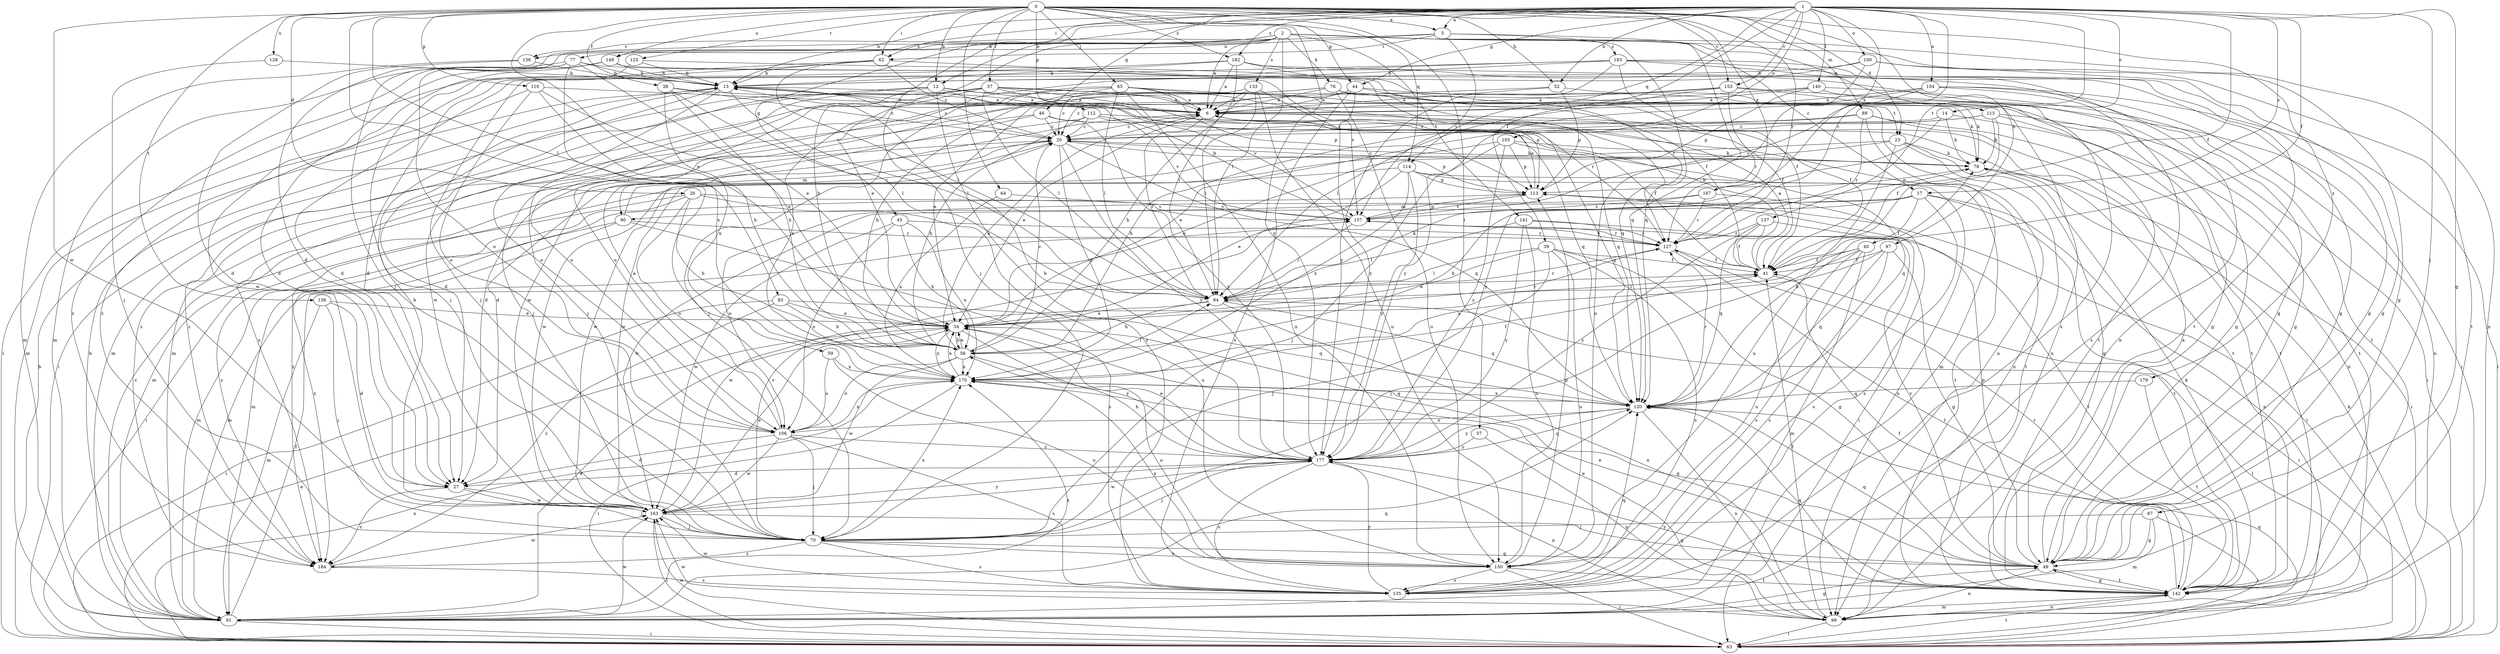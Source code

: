 strict digraph  {
0;
1;
2;
3;
6;
12;
13;
14;
17;
20;
23;
26;
27;
34;
37;
38;
39;
40;
41;
44;
45;
46;
49;
52;
56;
57;
59;
62;
63;
64;
65;
67;
70;
76;
77;
78;
83;
84;
89;
90;
91;
97;
99;
100;
104;
105;
106;
110;
112;
113;
114;
115;
120;
125;
127;
128;
133;
135;
136;
137;
140;
141;
142;
149;
150;
153;
156;
157;
163;
167;
170;
177;
178;
182;
183;
184;
0 -> 3  [label=a];
0 -> 12  [label=b];
0 -> 23  [label=d];
0 -> 26  [label=d];
0 -> 34  [label=e];
0 -> 37  [label=f];
0 -> 38  [label=f];
0 -> 44  [label=g];
0 -> 52  [label=h];
0 -> 57  [label=i];
0 -> 59  [label=i];
0 -> 62  [label=i];
0 -> 64  [label=j];
0 -> 65  [label=j];
0 -> 83  [label=l];
0 -> 89  [label=m];
0 -> 97  [label=n];
0 -> 110  [label=p];
0 -> 112  [label=p];
0 -> 114  [label=q];
0 -> 125  [label=r];
0 -> 127  [label=r];
0 -> 128  [label=s];
0 -> 136  [label=t];
0 -> 149  [label=u];
0 -> 153  [label=v];
0 -> 163  [label=w];
0 -> 167  [label=x];
0 -> 177  [label=y];
0 -> 178  [label=z];
0 -> 182  [label=z];
1 -> 3  [label=a];
1 -> 12  [label=b];
1 -> 13  [label=b];
1 -> 14  [label=c];
1 -> 17  [label=c];
1 -> 39  [label=f];
1 -> 40  [label=f];
1 -> 41  [label=f];
1 -> 44  [label=g];
1 -> 45  [label=g];
1 -> 46  [label=g];
1 -> 49  [label=g];
1 -> 52  [label=h];
1 -> 62  [label=i];
1 -> 67  [label=j];
1 -> 70  [label=j];
1 -> 100  [label=o];
1 -> 104  [label=o];
1 -> 105  [label=o];
1 -> 114  [label=q];
1 -> 127  [label=r];
1 -> 137  [label=t];
1 -> 140  [label=t];
1 -> 153  [label=v];
1 -> 167  [label=x];
1 -> 182  [label=z];
2 -> 6  [label=a];
2 -> 17  [label=c];
2 -> 27  [label=d];
2 -> 49  [label=g];
2 -> 56  [label=h];
2 -> 70  [label=j];
2 -> 76  [label=k];
2 -> 77  [label=k];
2 -> 84  [label=l];
2 -> 99  [label=n];
2 -> 115  [label=q];
2 -> 120  [label=q];
2 -> 133  [label=s];
2 -> 141  [label=t];
2 -> 156  [label=v];
3 -> 62  [label=i];
3 -> 120  [label=q];
3 -> 149  [label=u];
3 -> 156  [label=v];
3 -> 157  [label=v];
3 -> 183  [label=z];
6 -> 20  [label=c];
6 -> 34  [label=e];
6 -> 84  [label=l];
6 -> 120  [label=q];
12 -> 6  [label=a];
12 -> 49  [label=g];
12 -> 70  [label=j];
12 -> 106  [label=o];
12 -> 135  [label=s];
12 -> 157  [label=v];
12 -> 184  [label=z];
13 -> 6  [label=a];
13 -> 20  [label=c];
13 -> 27  [label=d];
13 -> 84  [label=l];
13 -> 106  [label=o];
14 -> 20  [label=c];
14 -> 78  [label=k];
14 -> 142  [label=t];
14 -> 177  [label=y];
17 -> 41  [label=f];
17 -> 56  [label=h];
17 -> 90  [label=m];
17 -> 99  [label=n];
17 -> 135  [label=s];
17 -> 142  [label=t];
17 -> 163  [label=w];
20 -> 78  [label=k];
20 -> 90  [label=m];
20 -> 91  [label=m];
20 -> 113  [label=p];
20 -> 120  [label=q];
20 -> 163  [label=w];
20 -> 170  [label=x];
20 -> 177  [label=y];
23 -> 34  [label=e];
23 -> 49  [label=g];
23 -> 78  [label=k];
23 -> 142  [label=t];
23 -> 150  [label=u];
23 -> 163  [label=w];
26 -> 56  [label=h];
26 -> 63  [label=i];
26 -> 106  [label=o];
26 -> 150  [label=u];
26 -> 157  [label=v];
26 -> 184  [label=z];
27 -> 70  [label=j];
27 -> 163  [label=w];
27 -> 184  [label=z];
34 -> 56  [label=h];
34 -> 127  [label=r];
34 -> 170  [label=x];
34 -> 177  [label=y];
37 -> 6  [label=a];
37 -> 63  [label=i];
37 -> 84  [label=l];
37 -> 99  [label=n];
37 -> 106  [label=o];
37 -> 120  [label=q];
37 -> 127  [label=r];
37 -> 170  [label=x];
37 -> 184  [label=z];
38 -> 6  [label=a];
38 -> 20  [label=c];
38 -> 56  [label=h];
38 -> 84  [label=l];
38 -> 170  [label=x];
39 -> 34  [label=e];
39 -> 41  [label=f];
39 -> 49  [label=g];
39 -> 70  [label=j];
39 -> 84  [label=l];
39 -> 135  [label=s];
39 -> 150  [label=u];
40 -> 41  [label=f];
40 -> 70  [label=j];
40 -> 91  [label=m];
40 -> 135  [label=s];
40 -> 150  [label=u];
40 -> 163  [label=w];
41 -> 6  [label=a];
41 -> 13  [label=b];
41 -> 63  [label=i];
41 -> 84  [label=l];
44 -> 6  [label=a];
44 -> 20  [label=c];
44 -> 41  [label=f];
44 -> 135  [label=s];
44 -> 142  [label=t];
44 -> 177  [label=y];
45 -> 56  [label=h];
45 -> 106  [label=o];
45 -> 127  [label=r];
45 -> 163  [label=w];
45 -> 170  [label=x];
46 -> 20  [label=c];
46 -> 27  [label=d];
46 -> 142  [label=t];
46 -> 177  [label=y];
46 -> 184  [label=z];
49 -> 6  [label=a];
49 -> 99  [label=n];
49 -> 113  [label=p];
49 -> 120  [label=q];
49 -> 142  [label=t];
49 -> 157  [label=v];
52 -> 6  [label=a];
52 -> 49  [label=g];
52 -> 113  [label=p];
52 -> 163  [label=w];
56 -> 6  [label=a];
56 -> 20  [label=c];
56 -> 34  [label=e];
56 -> 106  [label=o];
56 -> 150  [label=u];
56 -> 163  [label=w];
56 -> 170  [label=x];
57 -> 99  [label=n];
57 -> 177  [label=y];
59 -> 106  [label=o];
59 -> 150  [label=u];
59 -> 170  [label=x];
62 -> 13  [label=b];
62 -> 20  [label=c];
62 -> 41  [label=f];
62 -> 63  [label=i];
62 -> 84  [label=l];
62 -> 184  [label=z];
63 -> 13  [label=b];
63 -> 34  [label=e];
63 -> 78  [label=k];
63 -> 84  [label=l];
63 -> 120  [label=q];
63 -> 142  [label=t];
63 -> 163  [label=w];
63 -> 170  [label=x];
64 -> 157  [label=v];
64 -> 170  [label=x];
65 -> 6  [label=a];
65 -> 70  [label=j];
65 -> 84  [label=l];
65 -> 91  [label=m];
65 -> 99  [label=n];
65 -> 113  [label=p];
65 -> 120  [label=q];
65 -> 150  [label=u];
65 -> 163  [label=w];
67 -> 49  [label=g];
67 -> 63  [label=i];
67 -> 70  [label=j];
67 -> 91  [label=m];
70 -> 49  [label=g];
70 -> 135  [label=s];
70 -> 150  [label=u];
70 -> 157  [label=v];
70 -> 170  [label=x];
70 -> 184  [label=z];
76 -> 6  [label=a];
76 -> 41  [label=f];
76 -> 56  [label=h];
76 -> 70  [label=j];
76 -> 78  [label=k];
76 -> 150  [label=u];
76 -> 23  [label=t];
77 -> 13  [label=b];
77 -> 34  [label=e];
77 -> 91  [label=m];
77 -> 106  [label=o];
77 -> 120  [label=q];
77 -> 170  [label=x];
77 -> 184  [label=z];
78 -> 20  [label=c];
78 -> 63  [label=i];
78 -> 113  [label=p];
83 -> 34  [label=e];
83 -> 56  [label=h];
83 -> 63  [label=i];
83 -> 120  [label=q];
83 -> 184  [label=z];
84 -> 34  [label=e];
84 -> 56  [label=h];
84 -> 78  [label=k];
84 -> 99  [label=n];
84 -> 120  [label=q];
84 -> 127  [label=r];
89 -> 20  [label=c];
89 -> 56  [label=h];
89 -> 91  [label=m];
89 -> 99  [label=n];
89 -> 127  [label=r];
89 -> 142  [label=t];
90 -> 20  [label=c];
90 -> 91  [label=m];
90 -> 127  [label=r];
90 -> 135  [label=s];
90 -> 184  [label=z];
91 -> 13  [label=b];
91 -> 20  [label=c];
91 -> 34  [label=e];
91 -> 41  [label=f];
91 -> 49  [label=g];
91 -> 63  [label=i];
91 -> 120  [label=q];
91 -> 163  [label=w];
91 -> 170  [label=x];
97 -> 41  [label=f];
97 -> 49  [label=g];
97 -> 120  [label=q];
97 -> 135  [label=s];
97 -> 170  [label=x];
99 -> 34  [label=e];
99 -> 41  [label=f];
99 -> 63  [label=i];
99 -> 163  [label=w];
100 -> 13  [label=b];
100 -> 34  [label=e];
100 -> 49  [label=g];
100 -> 142  [label=t];
100 -> 150  [label=u];
104 -> 6  [label=a];
104 -> 63  [label=i];
104 -> 99  [label=n];
104 -> 135  [label=s];
104 -> 157  [label=v];
104 -> 177  [label=y];
105 -> 70  [label=j];
105 -> 78  [label=k];
105 -> 113  [label=p];
105 -> 120  [label=q];
105 -> 163  [label=w];
105 -> 177  [label=y];
106 -> 6  [label=a];
106 -> 27  [label=d];
106 -> 70  [label=j];
106 -> 135  [label=s];
106 -> 163  [label=w];
106 -> 170  [label=x];
106 -> 177  [label=y];
110 -> 6  [label=a];
110 -> 34  [label=e];
110 -> 56  [label=h];
110 -> 91  [label=m];
110 -> 106  [label=o];
112 -> 20  [label=c];
112 -> 27  [label=d];
112 -> 41  [label=f];
112 -> 56  [label=h];
112 -> 99  [label=n];
112 -> 157  [label=v];
113 -> 6  [label=a];
113 -> 63  [label=i];
113 -> 91  [label=m];
113 -> 157  [label=v];
114 -> 34  [label=e];
114 -> 99  [label=n];
114 -> 113  [label=p];
114 -> 142  [label=t];
114 -> 170  [label=x];
114 -> 177  [label=y];
114 -> 184  [label=z];
115 -> 20  [label=c];
115 -> 34  [label=e];
115 -> 41  [label=f];
115 -> 63  [label=i];
115 -> 78  [label=k];
115 -> 142  [label=t];
120 -> 78  [label=k];
120 -> 99  [label=n];
120 -> 106  [label=o];
120 -> 127  [label=r];
120 -> 170  [label=x];
120 -> 177  [label=y];
125 -> 13  [label=b];
125 -> 49  [label=g];
125 -> 70  [label=j];
127 -> 41  [label=f];
127 -> 142  [label=t];
127 -> 157  [label=v];
128 -> 13  [label=b];
128 -> 70  [label=j];
133 -> 6  [label=a];
133 -> 20  [label=c];
133 -> 56  [label=h];
133 -> 84  [label=l];
133 -> 113  [label=p];
133 -> 150  [label=u];
135 -> 120  [label=q];
135 -> 163  [label=w];
135 -> 177  [label=y];
136 -> 27  [label=d];
136 -> 34  [label=e];
136 -> 70  [label=j];
136 -> 91  [label=m];
137 -> 41  [label=f];
137 -> 120  [label=q];
137 -> 127  [label=r];
137 -> 135  [label=s];
137 -> 177  [label=y];
140 -> 6  [label=a];
140 -> 34  [label=e];
140 -> 49  [label=g];
140 -> 113  [label=p];
140 -> 142  [label=t];
141 -> 84  [label=l];
141 -> 127  [label=r];
141 -> 142  [label=t];
141 -> 150  [label=u];
141 -> 177  [label=y];
142 -> 34  [label=e];
142 -> 41  [label=f];
142 -> 49  [label=g];
142 -> 78  [label=k];
142 -> 91  [label=m];
142 -> 99  [label=n];
142 -> 120  [label=q];
142 -> 127  [label=r];
142 -> 177  [label=y];
149 -> 13  [label=b];
149 -> 27  [label=d];
149 -> 157  [label=v];
149 -> 163  [label=w];
150 -> 63  [label=i];
150 -> 113  [label=p];
150 -> 135  [label=s];
150 -> 142  [label=t];
150 -> 170  [label=x];
153 -> 6  [label=a];
153 -> 63  [label=i];
153 -> 78  [label=k];
153 -> 84  [label=l];
153 -> 91  [label=m];
153 -> 127  [label=r];
156 -> 13  [label=b];
156 -> 27  [label=d];
156 -> 91  [label=m];
157 -> 13  [label=b];
157 -> 84  [label=l];
157 -> 91  [label=m];
157 -> 113  [label=p];
157 -> 127  [label=r];
163 -> 13  [label=b];
163 -> 34  [label=e];
163 -> 49  [label=g];
163 -> 63  [label=i];
163 -> 70  [label=j];
163 -> 177  [label=y];
167 -> 63  [label=i];
167 -> 106  [label=o];
167 -> 127  [label=r];
167 -> 157  [label=v];
170 -> 34  [label=e];
170 -> 41  [label=f];
170 -> 49  [label=g];
170 -> 63  [label=i];
170 -> 84  [label=l];
170 -> 120  [label=q];
177 -> 13  [label=b];
177 -> 27  [label=d];
177 -> 34  [label=e];
177 -> 56  [label=h];
177 -> 70  [label=j];
177 -> 99  [label=n];
177 -> 120  [label=q];
177 -> 135  [label=s];
177 -> 163  [label=w];
178 -> 120  [label=q];
178 -> 142  [label=t];
182 -> 6  [label=a];
182 -> 13  [label=b];
182 -> 27  [label=d];
182 -> 49  [label=g];
182 -> 84  [label=l];
182 -> 127  [label=r];
182 -> 135  [label=s];
183 -> 13  [label=b];
183 -> 27  [label=d];
183 -> 41  [label=f];
183 -> 49  [label=g];
183 -> 70  [label=j];
183 -> 99  [label=n];
183 -> 142  [label=t];
183 -> 177  [label=y];
184 -> 135  [label=s];
184 -> 163  [label=w];
}
